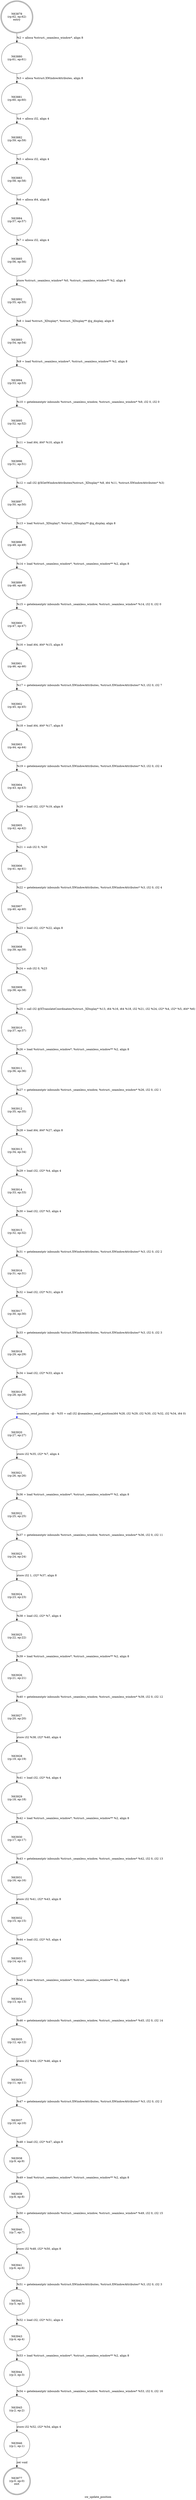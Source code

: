 digraph sw_update_position {
label="sw_update_position"
63877 [label="N63877\n(rp:0, ep:0)\nexit", shape="doublecircle"]
63878 [label="N63878\n(rp:62, ep:62)\nentry", shape="doublecircle"]
63878 -> 63880 [label="%2 = alloca %struct._seamless_window*, align 8"]
63880 [label="N63880\n(rp:61, ep:61)", shape="circle"]
63880 -> 63881 [label="%3 = alloca %struct.XWindowAttributes, align 8"]
63881 [label="N63881\n(rp:60, ep:60)", shape="circle"]
63881 -> 63882 [label="%4 = alloca i32, align 4"]
63882 [label="N63882\n(rp:59, ep:59)", shape="circle"]
63882 -> 63883 [label="%5 = alloca i32, align 4"]
63883 [label="N63883\n(rp:58, ep:58)", shape="circle"]
63883 -> 63884 [label="%6 = alloca i64, align 8"]
63884 [label="N63884\n(rp:57, ep:57)", shape="circle"]
63884 -> 63885 [label="%7 = alloca i32, align 4"]
63885 [label="N63885\n(rp:56, ep:56)", shape="circle"]
63885 -> 63892 [label="store %struct._seamless_window* %0, %struct._seamless_window** %2, align 8"]
63892 [label="N63892\n(rp:55, ep:55)", shape="circle"]
63892 -> 63893 [label="%8 = load %struct._XDisplay*, %struct._XDisplay** @g_display, align 8"]
63893 [label="N63893\n(rp:54, ep:54)", shape="circle"]
63893 -> 63894 [label="%9 = load %struct._seamless_window*, %struct._seamless_window** %2, align 8"]
63894 [label="N63894\n(rp:53, ep:53)", shape="circle"]
63894 -> 63895 [label="%10 = getelementptr inbounds %struct._seamless_window, %struct._seamless_window* %9, i32 0, i32 0"]
63895 [label="N63895\n(rp:52, ep:52)", shape="circle"]
63895 -> 63896 [label="%11 = load i64, i64* %10, align 8"]
63896 [label="N63896\n(rp:51, ep:51)", shape="circle"]
63896 -> 63897 [label="%12 = call i32 @XGetWindowAttributes(%struct._XDisplay* %8, i64 %11, %struct.XWindowAttributes* %3)"]
63897 [label="N63897\n(rp:50, ep:50)", shape="circle"]
63897 -> 63898 [label="%13 = load %struct._XDisplay*, %struct._XDisplay** @g_display, align 8"]
63898 [label="N63898\n(rp:49, ep:49)", shape="circle"]
63898 -> 63899 [label="%14 = load %struct._seamless_window*, %struct._seamless_window** %2, align 8"]
63899 [label="N63899\n(rp:48, ep:48)", shape="circle"]
63899 -> 63900 [label="%15 = getelementptr inbounds %struct._seamless_window, %struct._seamless_window* %14, i32 0, i32 0"]
63900 [label="N63900\n(rp:47, ep:47)", shape="circle"]
63900 -> 63901 [label="%16 = load i64, i64* %15, align 8"]
63901 [label="N63901\n(rp:46, ep:46)", shape="circle"]
63901 -> 63902 [label="%17 = getelementptr inbounds %struct.XWindowAttributes, %struct.XWindowAttributes* %3, i32 0, i32 7"]
63902 [label="N63902\n(rp:45, ep:45)", shape="circle"]
63902 -> 63903 [label="%18 = load i64, i64* %17, align 8"]
63903 [label="N63903\n(rp:44, ep:44)", shape="circle"]
63903 -> 63904 [label="%19 = getelementptr inbounds %struct.XWindowAttributes, %struct.XWindowAttributes* %3, i32 0, i32 4"]
63904 [label="N63904\n(rp:43, ep:43)", shape="circle"]
63904 -> 63905 [label="%20 = load i32, i32* %19, align 8"]
63905 [label="N63905\n(rp:42, ep:42)", shape="circle"]
63905 -> 63906 [label="%21 = sub i32 0, %20"]
63906 [label="N63906\n(rp:41, ep:41)", shape="circle"]
63906 -> 63907 [label="%22 = getelementptr inbounds %struct.XWindowAttributes, %struct.XWindowAttributes* %3, i32 0, i32 4"]
63907 [label="N63907\n(rp:40, ep:40)", shape="circle"]
63907 -> 63908 [label="%23 = load i32, i32* %22, align 8"]
63908 [label="N63908\n(rp:39, ep:39)", shape="circle"]
63908 -> 63909 [label="%24 = sub i32 0, %23"]
63909 [label="N63909\n(rp:38, ep:38)", shape="circle"]
63909 -> 63910 [label="%25 = call i32 @XTranslateCoordinates(%struct._XDisplay* %13, i64 %16, i64 %18, i32 %21, i32 %24, i32* %4, i32* %5, i64* %6)"]
63910 [label="N63910\n(rp:37, ep:37)", shape="circle"]
63910 -> 63911 [label="%26 = load %struct._seamless_window*, %struct._seamless_window** %2, align 8"]
63911 [label="N63911\n(rp:36, ep:36)", shape="circle"]
63911 -> 63912 [label="%27 = getelementptr inbounds %struct._seamless_window, %struct._seamless_window* %26, i32 0, i32 1"]
63912 [label="N63912\n(rp:35, ep:35)", shape="circle"]
63912 -> 63913 [label="%28 = load i64, i64* %27, align 8"]
63913 [label="N63913\n(rp:34, ep:34)", shape="circle"]
63913 -> 63914 [label="%29 = load i32, i32* %4, align 4"]
63914 [label="N63914\n(rp:33, ep:33)", shape="circle"]
63914 -> 63915 [label="%30 = load i32, i32* %5, align 4"]
63915 [label="N63915\n(rp:32, ep:32)", shape="circle"]
63915 -> 63916 [label="%31 = getelementptr inbounds %struct.XWindowAttributes, %struct.XWindowAttributes* %3, i32 0, i32 2"]
63916 [label="N63916\n(rp:31, ep:31)", shape="circle"]
63916 -> 63917 [label="%32 = load i32, i32* %31, align 8"]
63917 [label="N63917\n(rp:30, ep:30)", shape="circle"]
63917 -> 63918 [label="%33 = getelementptr inbounds %struct.XWindowAttributes, %struct.XWindowAttributes* %3, i32 0, i32 3"]
63918 [label="N63918\n(rp:29, ep:29)", shape="circle"]
63918 -> 63919 [label="%34 = load i32, i32* %33, align 4"]
63919 [label="N63919\n(rp:28, ep:28)", shape="circle"]
63919 -> 63920 [label="seamless_send_position --@-- %35 = call i32 @seamless_send_position(i64 %28, i32 %29, i32 %30, i32 %32, i32 %34, i64 0)", style="dashed", color="blue"]
63920 [label="N63920\n(rp:27, ep:27)", shape="circle"]
63920 -> 63921 [label="store i32 %35, i32* %7, align 4"]
63921 [label="N63921\n(rp:26, ep:26)", shape="circle"]
63921 -> 63922 [label="%36 = load %struct._seamless_window*, %struct._seamless_window** %2, align 8"]
63922 [label="N63922\n(rp:25, ep:25)", shape="circle"]
63922 -> 63923 [label="%37 = getelementptr inbounds %struct._seamless_window, %struct._seamless_window* %36, i32 0, i32 11"]
63923 [label="N63923\n(rp:24, ep:24)", shape="circle"]
63923 -> 63924 [label="store i32 1, i32* %37, align 8"]
63924 [label="N63924\n(rp:23, ep:23)", shape="circle"]
63924 -> 63925 [label="%38 = load i32, i32* %7, align 4"]
63925 [label="N63925\n(rp:22, ep:22)", shape="circle"]
63925 -> 63926 [label="%39 = load %struct._seamless_window*, %struct._seamless_window** %2, align 8"]
63926 [label="N63926\n(rp:21, ep:21)", shape="circle"]
63926 -> 63927 [label="%40 = getelementptr inbounds %struct._seamless_window, %struct._seamless_window* %39, i32 0, i32 12"]
63927 [label="N63927\n(rp:20, ep:20)", shape="circle"]
63927 -> 63928 [label="store i32 %38, i32* %40, align 4"]
63928 [label="N63928\n(rp:19, ep:19)", shape="circle"]
63928 -> 63929 [label="%41 = load i32, i32* %4, align 4"]
63929 [label="N63929\n(rp:18, ep:18)", shape="circle"]
63929 -> 63930 [label="%42 = load %struct._seamless_window*, %struct._seamless_window** %2, align 8"]
63930 [label="N63930\n(rp:17, ep:17)", shape="circle"]
63930 -> 63931 [label="%43 = getelementptr inbounds %struct._seamless_window, %struct._seamless_window* %42, i32 0, i32 13"]
63931 [label="N63931\n(rp:16, ep:16)", shape="circle"]
63931 -> 63932 [label="store i32 %41, i32* %43, align 8"]
63932 [label="N63932\n(rp:15, ep:15)", shape="circle"]
63932 -> 63933 [label="%44 = load i32, i32* %5, align 4"]
63933 [label="N63933\n(rp:14, ep:14)", shape="circle"]
63933 -> 63934 [label="%45 = load %struct._seamless_window*, %struct._seamless_window** %2, align 8"]
63934 [label="N63934\n(rp:13, ep:13)", shape="circle"]
63934 -> 63935 [label="%46 = getelementptr inbounds %struct._seamless_window, %struct._seamless_window* %45, i32 0, i32 14"]
63935 [label="N63935\n(rp:12, ep:12)", shape="circle"]
63935 -> 63936 [label="store i32 %44, i32* %46, align 4"]
63936 [label="N63936\n(rp:11, ep:11)", shape="circle"]
63936 -> 63937 [label="%47 = getelementptr inbounds %struct.XWindowAttributes, %struct.XWindowAttributes* %3, i32 0, i32 2"]
63937 [label="N63937\n(rp:10, ep:10)", shape="circle"]
63937 -> 63938 [label="%48 = load i32, i32* %47, align 8"]
63938 [label="N63938\n(rp:9, ep:9)", shape="circle"]
63938 -> 63939 [label="%49 = load %struct._seamless_window*, %struct._seamless_window** %2, align 8"]
63939 [label="N63939\n(rp:8, ep:8)", shape="circle"]
63939 -> 63940 [label="%50 = getelementptr inbounds %struct._seamless_window, %struct._seamless_window* %49, i32 0, i32 15"]
63940 [label="N63940\n(rp:7, ep:7)", shape="circle"]
63940 -> 63941 [label="store i32 %48, i32* %50, align 8"]
63941 [label="N63941\n(rp:6, ep:6)", shape="circle"]
63941 -> 63942 [label="%51 = getelementptr inbounds %struct.XWindowAttributes, %struct.XWindowAttributes* %3, i32 0, i32 3"]
63942 [label="N63942\n(rp:5, ep:5)", shape="circle"]
63942 -> 63943 [label="%52 = load i32, i32* %51, align 4"]
63943 [label="N63943\n(rp:4, ep:4)", shape="circle"]
63943 -> 63944 [label="%53 = load %struct._seamless_window*, %struct._seamless_window** %2, align 8"]
63944 [label="N63944\n(rp:3, ep:3)", shape="circle"]
63944 -> 63945 [label="%54 = getelementptr inbounds %struct._seamless_window, %struct._seamless_window* %53, i32 0, i32 16"]
63945 [label="N63945\n(rp:2, ep:2)", shape="circle"]
63945 -> 63946 [label="store i32 %52, i32* %54, align 4"]
63946 [label="N63946\n(rp:1, ep:1)", shape="circle"]
63946 -> 63877 [label="ret void"]
}
